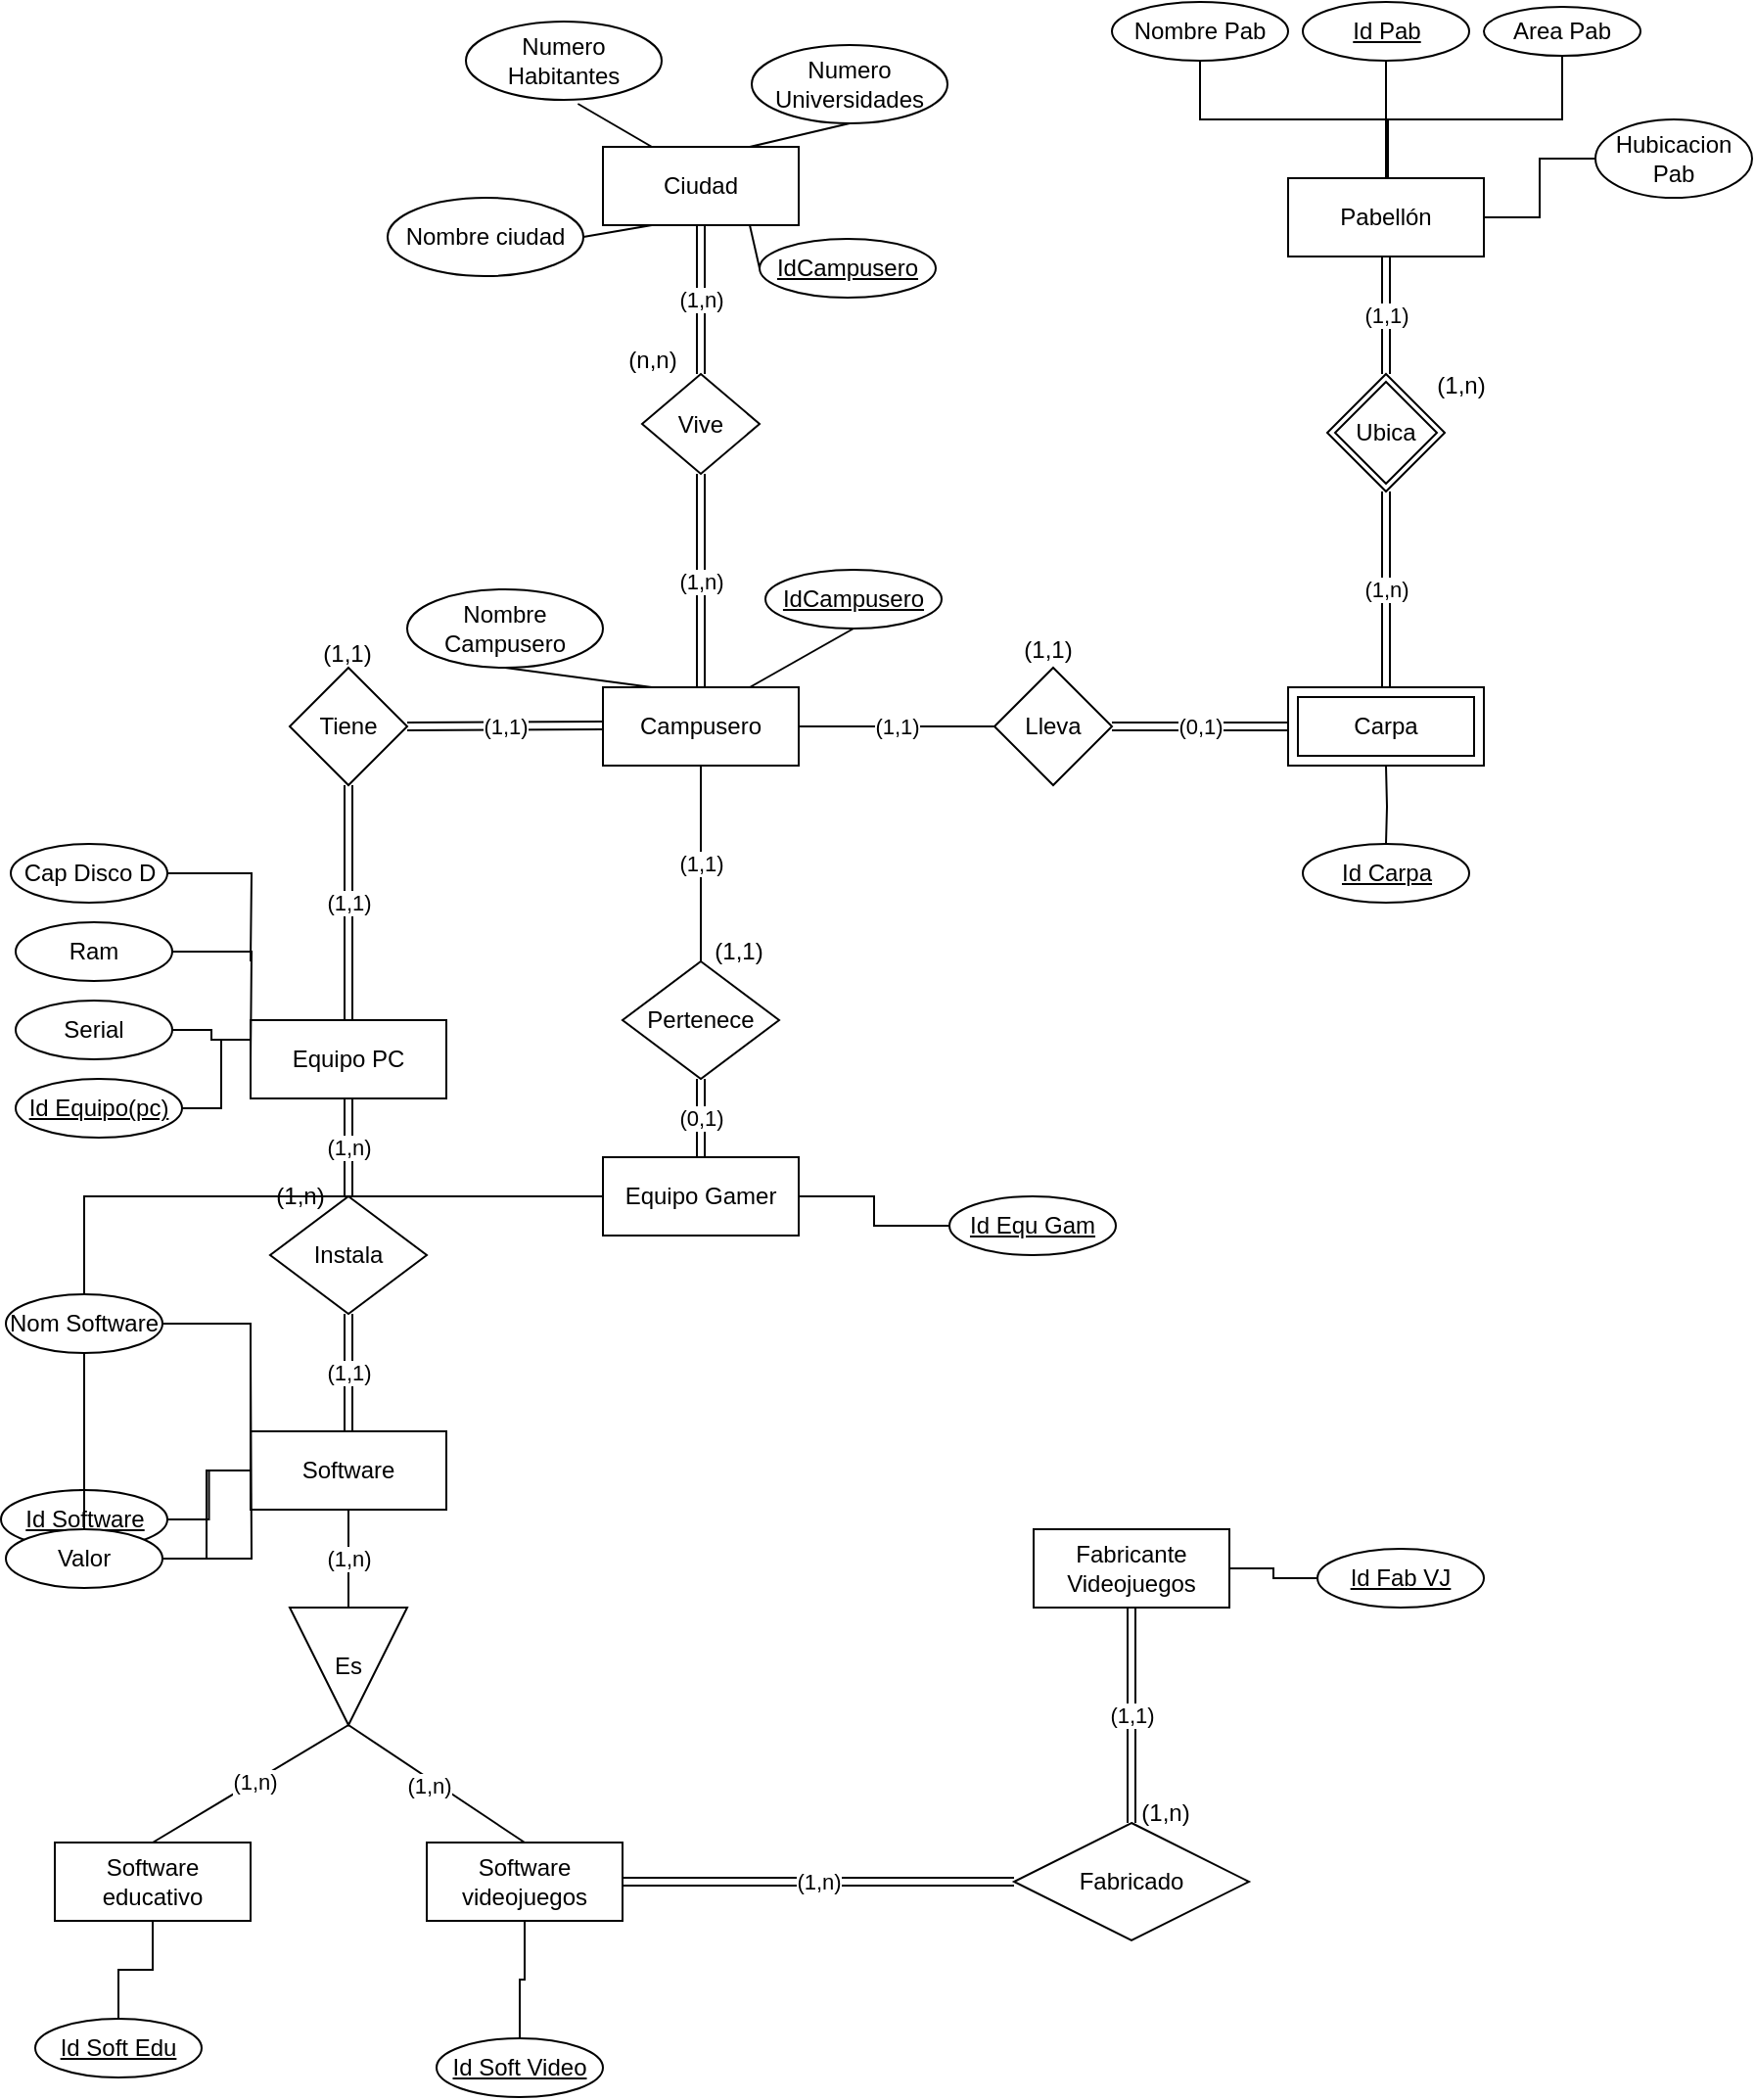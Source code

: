 <mxfile version="24.0.7" type="github">
  <diagram name="Página-1" id="9QIQpxU6GxvaB8XjjUQe">
    <mxGraphModel dx="794" dy="1621" grid="1" gridSize="10" guides="1" tooltips="1" connect="1" arrows="1" fold="1" page="1" pageScale="1" pageWidth="827" pageHeight="1169" math="0" shadow="0">
      <root>
        <mxCell id="0" />
        <mxCell id="1" parent="0" />
        <mxCell id="IAeugJOY2xlaUl9D0Psf-1" value="Campusero" style="whiteSpace=wrap;html=1;align=center;" parent="1" vertex="1">
          <mxGeometry x="320" y="10" width="100" height="40" as="geometry" />
        </mxCell>
        <mxCell id="IAeugJOY2xlaUl9D0Psf-2" value="IdCampusero" style="ellipse;whiteSpace=wrap;html=1;align=center;fontStyle=4;" parent="1" vertex="1">
          <mxGeometry x="403" y="-50" width="90" height="30" as="geometry" />
        </mxCell>
        <mxCell id="IAeugJOY2xlaUl9D0Psf-5" value="Ciudad" style="whiteSpace=wrap;html=1;align=center;" parent="1" vertex="1">
          <mxGeometry x="320" y="-266" width="100" height="40" as="geometry" />
        </mxCell>
        <mxCell id="PIfV7v10c1vEiJRWZTz2-10" value="" style="edgeStyle=orthogonalEdgeStyle;rounded=0;orthogonalLoop=1;jettySize=auto;html=1;strokeColor=default;align=center;verticalAlign=middle;fontFamily=Helvetica;fontSize=11;fontColor=default;labelBackgroundColor=default;endArrow=none;endFill=0;" edge="1" parent="1" source="PIfV7v10c1vEiJRWZTz2-31">
          <mxGeometry relative="1" as="geometry">
            <mxPoint x="52.5" y="425" as="targetPoint" />
          </mxGeometry>
        </mxCell>
        <mxCell id="PIfV7v10c1vEiJRWZTz2-39" style="edgeStyle=orthogonalEdgeStyle;rounded=0;orthogonalLoop=1;jettySize=auto;html=1;strokeColor=default;align=center;verticalAlign=middle;fontFamily=Helvetica;fontSize=11;fontColor=default;labelBackgroundColor=default;endArrow=none;endFill=0;" edge="1" parent="1" source="IAeugJOY2xlaUl9D0Psf-6" target="PIfV7v10c1vEiJRWZTz2-34">
          <mxGeometry relative="1" as="geometry" />
        </mxCell>
        <mxCell id="IAeugJOY2xlaUl9D0Psf-6" value="Equipo Gamer" style="whiteSpace=wrap;html=1;align=center;" parent="1" vertex="1">
          <mxGeometry x="320" y="250" width="100" height="40" as="geometry" />
        </mxCell>
        <mxCell id="PIfV7v10c1vEiJRWZTz2-6" value="" style="edgeStyle=orthogonalEdgeStyle;rounded=0;orthogonalLoop=1;jettySize=auto;html=1;strokeColor=default;align=center;verticalAlign=middle;fontFamily=Helvetica;fontSize=11;fontColor=default;labelBackgroundColor=default;endArrow=none;endFill=0;" edge="1" parent="1" target="PIfV7v10c1vEiJRWZTz2-5">
          <mxGeometry relative="1" as="geometry">
            <mxPoint x="720" y="50" as="sourcePoint" />
          </mxGeometry>
        </mxCell>
        <mxCell id="IAeugJOY2xlaUl9D0Psf-8" value="Pabellón" style="whiteSpace=wrap;html=1;align=center;" parent="1" vertex="1">
          <mxGeometry x="670" y="-250" width="100" height="40" as="geometry" />
        </mxCell>
        <mxCell id="IAeugJOY2xlaUl9D0Psf-9" value="Equipo PC" style="whiteSpace=wrap;html=1;align=center;" parent="1" vertex="1">
          <mxGeometry x="140" y="180" width="100" height="40" as="geometry" />
        </mxCell>
        <mxCell id="IAeugJOY2xlaUl9D0Psf-10" value="Software" style="whiteSpace=wrap;html=1;align=center;" parent="1" vertex="1">
          <mxGeometry x="140" y="390" width="100" height="40" as="geometry" />
        </mxCell>
        <mxCell id="IAeugJOY2xlaUl9D0Psf-11" value="Software educativo" style="whiteSpace=wrap;html=1;align=center;" parent="1" vertex="1">
          <mxGeometry x="40" y="600" width="100" height="40" as="geometry" />
        </mxCell>
        <mxCell id="PIfV7v10c1vEiJRWZTz2-16" value="" style="edgeStyle=orthogonalEdgeStyle;rounded=0;orthogonalLoop=1;jettySize=auto;html=1;strokeColor=default;align=center;verticalAlign=middle;fontFamily=Helvetica;fontSize=11;fontColor=default;labelBackgroundColor=default;endArrow=none;endFill=0;" edge="1" parent="1" source="IAeugJOY2xlaUl9D0Psf-12" target="PIfV7v10c1vEiJRWZTz2-15">
          <mxGeometry relative="1" as="geometry" />
        </mxCell>
        <mxCell id="IAeugJOY2xlaUl9D0Psf-12" value="Software videojuegos" style="whiteSpace=wrap;html=1;align=center;" parent="1" vertex="1">
          <mxGeometry x="230" y="600" width="100" height="40" as="geometry" />
        </mxCell>
        <mxCell id="PIfV7v10c1vEiJRWZTz2-18" value="" style="edgeStyle=orthogonalEdgeStyle;rounded=0;orthogonalLoop=1;jettySize=auto;html=1;strokeColor=default;align=center;verticalAlign=middle;fontFamily=Helvetica;fontSize=11;fontColor=default;labelBackgroundColor=default;endArrow=none;endFill=0;" edge="1" parent="1" source="IAeugJOY2xlaUl9D0Psf-13" target="PIfV7v10c1vEiJRWZTz2-17">
          <mxGeometry relative="1" as="geometry" />
        </mxCell>
        <mxCell id="IAeugJOY2xlaUl9D0Psf-13" value="Fabricante Videojuegos" style="whiteSpace=wrap;html=1;align=center;" parent="1" vertex="1">
          <mxGeometry x="540" y="440" width="100" height="40" as="geometry" />
        </mxCell>
        <mxCell id="IAeugJOY2xlaUl9D0Psf-15" value="Nombre Campusero" style="ellipse;whiteSpace=wrap;html=1;align=center;" parent="1" vertex="1">
          <mxGeometry x="220" y="-40" width="100" height="40" as="geometry" />
        </mxCell>
        <mxCell id="IAeugJOY2xlaUl9D0Psf-16" value="Lleva" style="shape=rhombus;perimeter=rhombusPerimeter;whiteSpace=wrap;html=1;align=center;" parent="1" vertex="1">
          <mxGeometry x="520" width="60" height="60" as="geometry" />
        </mxCell>
        <mxCell id="IAeugJOY2xlaUl9D0Psf-17" value="Tiene" style="shape=rhombus;perimeter=rhombusPerimeter;whiteSpace=wrap;html=1;align=center;" parent="1" vertex="1">
          <mxGeometry x="160" width="60" height="60" as="geometry" />
        </mxCell>
        <mxCell id="IAeugJOY2xlaUl9D0Psf-18" value="Vive" style="shape=rhombus;perimeter=rhombusPerimeter;whiteSpace=wrap;html=1;align=center;" parent="1" vertex="1">
          <mxGeometry x="340" y="-150" width="60" height="51" as="geometry" />
        </mxCell>
        <mxCell id="IAeugJOY2xlaUl9D0Psf-21" value="(1,n)" style="endArrow=none;html=1;rounded=0;exitX=0.5;exitY=0;exitDx=0;exitDy=0;entryX=0.5;entryY=1;entryDx=0;entryDy=0;shape=link;" parent="1" source="IAeugJOY2xlaUl9D0Psf-1" target="IAeugJOY2xlaUl9D0Psf-18" edge="1">
          <mxGeometry relative="1" as="geometry">
            <mxPoint x="330" y="-40" as="sourcePoint" />
            <mxPoint x="490" y="-40" as="targetPoint" />
          </mxGeometry>
        </mxCell>
        <mxCell id="IAeugJOY2xlaUl9D0Psf-22" value="" style="endArrow=none;html=1;rounded=0;exitX=0.5;exitY=1;exitDx=0;exitDy=0;entryX=0.25;entryY=0;entryDx=0;entryDy=0;" parent="1" source="IAeugJOY2xlaUl9D0Psf-15" target="IAeugJOY2xlaUl9D0Psf-1" edge="1">
          <mxGeometry relative="1" as="geometry">
            <mxPoint x="330" y="-40" as="sourcePoint" />
            <mxPoint x="490" y="-40" as="targetPoint" />
          </mxGeometry>
        </mxCell>
        <mxCell id="IAeugJOY2xlaUl9D0Psf-23" value="" style="endArrow=none;html=1;rounded=0;exitX=0.5;exitY=1;exitDx=0;exitDy=0;entryX=0.75;entryY=0;entryDx=0;entryDy=0;" parent="1" source="IAeugJOY2xlaUl9D0Psf-2" target="IAeugJOY2xlaUl9D0Psf-1" edge="1">
          <mxGeometry relative="1" as="geometry">
            <mxPoint x="330" y="-40" as="sourcePoint" />
            <mxPoint x="490" y="-40" as="targetPoint" />
          </mxGeometry>
        </mxCell>
        <mxCell id="IAeugJOY2xlaUl9D0Psf-24" value="(1,n)" style="endArrow=none;html=1;rounded=0;entryX=0.5;entryY=1;entryDx=0;entryDy=0;exitX=0.5;exitY=0;exitDx=0;exitDy=0;shape=link;" parent="1" source="IAeugJOY2xlaUl9D0Psf-18" target="IAeugJOY2xlaUl9D0Psf-5" edge="1">
          <mxGeometry relative="1" as="geometry">
            <mxPoint x="643" y="-236" as="sourcePoint" />
            <mxPoint x="663" y="-136" as="targetPoint" />
          </mxGeometry>
        </mxCell>
        <mxCell id="IAeugJOY2xlaUl9D0Psf-25" value="IdCampusero" style="ellipse;whiteSpace=wrap;html=1;align=center;fontStyle=4;" parent="1" vertex="1">
          <mxGeometry x="400" y="-219" width="90" height="30" as="geometry" />
        </mxCell>
        <mxCell id="IAeugJOY2xlaUl9D0Psf-26" value="Numero Habitantes" style="ellipse;whiteSpace=wrap;html=1;align=center;" parent="1" vertex="1">
          <mxGeometry x="250" y="-330" width="100" height="40" as="geometry" />
        </mxCell>
        <mxCell id="IAeugJOY2xlaUl9D0Psf-27" value="Numero Universidades" style="ellipse;whiteSpace=wrap;html=1;align=center;" parent="1" vertex="1">
          <mxGeometry x="396" y="-318" width="100" height="40" as="geometry" />
        </mxCell>
        <mxCell id="IAeugJOY2xlaUl9D0Psf-28" value="" style="endArrow=none;html=1;rounded=0;exitX=0.572;exitY=1.05;exitDx=0;exitDy=0;exitPerimeter=0;entryX=0.25;entryY=0;entryDx=0;entryDy=0;" parent="1" source="IAeugJOY2xlaUl9D0Psf-26" target="IAeugJOY2xlaUl9D0Psf-5" edge="1">
          <mxGeometry relative="1" as="geometry">
            <mxPoint x="190" y="-66" as="sourcePoint" />
            <mxPoint x="350" y="-66" as="targetPoint" />
          </mxGeometry>
        </mxCell>
        <mxCell id="IAeugJOY2xlaUl9D0Psf-29" value="" style="endArrow=none;html=1;rounded=0;exitX=0.5;exitY=1;exitDx=0;exitDy=0;entryX=0.75;entryY=0;entryDx=0;entryDy=0;" parent="1" source="IAeugJOY2xlaUl9D0Psf-27" target="IAeugJOY2xlaUl9D0Psf-5" edge="1">
          <mxGeometry relative="1" as="geometry">
            <mxPoint x="347" y="-284" as="sourcePoint" />
            <mxPoint x="355" y="-256" as="targetPoint" />
          </mxGeometry>
        </mxCell>
        <mxCell id="IAeugJOY2xlaUl9D0Psf-30" value="" style="endArrow=none;html=1;rounded=0;exitX=0;exitY=0.5;exitDx=0;exitDy=0;entryX=0.75;entryY=1;entryDx=0;entryDy=0;" parent="1" source="IAeugJOY2xlaUl9D0Psf-25" target="IAeugJOY2xlaUl9D0Psf-5" edge="1">
          <mxGeometry relative="1" as="geometry">
            <mxPoint x="470" y="-286" as="sourcePoint" />
            <mxPoint x="405" y="-256" as="targetPoint" />
          </mxGeometry>
        </mxCell>
        <mxCell id="IAeugJOY2xlaUl9D0Psf-31" value="Nombre ciudad" style="ellipse;whiteSpace=wrap;html=1;align=center;" parent="1" vertex="1">
          <mxGeometry x="210" y="-240" width="100" height="40" as="geometry" />
        </mxCell>
        <mxCell id="IAeugJOY2xlaUl9D0Psf-32" value="" style="endArrow=none;html=1;rounded=0;exitX=1;exitY=0.5;exitDx=0;exitDy=0;entryX=0.25;entryY=1;entryDx=0;entryDy=0;" parent="1" source="IAeugJOY2xlaUl9D0Psf-31" target="IAeugJOY2xlaUl9D0Psf-5" edge="1">
          <mxGeometry relative="1" as="geometry">
            <mxPoint x="190" y="-66" as="sourcePoint" />
            <mxPoint x="350" y="-66" as="targetPoint" />
          </mxGeometry>
        </mxCell>
        <mxCell id="IAeugJOY2xlaUl9D0Psf-33" value="(1,1)" style="endArrow=none;html=1;rounded=0;exitX=1;exitY=0.5;exitDx=0;exitDy=0;shape=link;" parent="1" source="IAeugJOY2xlaUl9D0Psf-17" edge="1">
          <mxGeometry relative="1" as="geometry">
            <mxPoint x="160" y="29.5" as="sourcePoint" />
            <mxPoint x="320" y="29.5" as="targetPoint" />
          </mxGeometry>
        </mxCell>
        <mxCell id="IAeugJOY2xlaUl9D0Psf-36" value="(0,1)" style="endArrow=none;html=1;rounded=0;exitX=1;exitY=0.5;exitDx=0;exitDy=0;entryX=0;entryY=0.5;entryDx=0;entryDy=0;shape=link;" parent="1" source="IAeugJOY2xlaUl9D0Psf-16" edge="1">
          <mxGeometry relative="1" as="geometry">
            <mxPoint x="330" y="-120" as="sourcePoint" />
            <mxPoint x="670" y="30" as="targetPoint" />
          </mxGeometry>
        </mxCell>
        <mxCell id="IAeugJOY2xlaUl9D0Psf-37" value="(1,n)" style="endArrow=none;html=1;rounded=0;entryX=0.5;entryY=1;entryDx=0;entryDy=0;exitX=0.5;exitY=0;exitDx=0;exitDy=0;shape=link;" parent="1" edge="1">
          <mxGeometry relative="1" as="geometry">
            <mxPoint x="720" y="10" as="sourcePoint" />
            <mxPoint x="720" y="-90" as="targetPoint" />
          </mxGeometry>
        </mxCell>
        <mxCell id="IAeugJOY2xlaUl9D0Psf-39" value="(1,1)" style="endArrow=none;html=1;rounded=0;entryX=0.5;entryY=0;entryDx=0;entryDy=0;exitX=0.5;exitY=1;exitDx=0;exitDy=0;shape=link;" parent="1" source="IAeugJOY2xlaUl9D0Psf-8" edge="1">
          <mxGeometry relative="1" as="geometry">
            <mxPoint x="330" y="-120" as="sourcePoint" />
            <mxPoint x="720" y="-150" as="targetPoint" />
          </mxGeometry>
        </mxCell>
        <mxCell id="dGaVivf09VnbaBeF62o7-2" value="(1,1)" style="endArrow=none;html=1;rounded=0;exitX=0.5;exitY=1;exitDx=0;exitDy=0;entryX=0.5;entryY=0;entryDx=0;entryDy=0;shape=link;" parent="1" source="IAeugJOY2xlaUl9D0Psf-17" target="IAeugJOY2xlaUl9D0Psf-9" edge="1">
          <mxGeometry relative="1" as="geometry">
            <mxPoint x="330" y="310" as="sourcePoint" />
            <mxPoint x="490" y="310" as="targetPoint" />
          </mxGeometry>
        </mxCell>
        <mxCell id="dGaVivf09VnbaBeF62o7-3" value="Es" style="triangle;whiteSpace=wrap;html=1;dashed=0;direction=south;" parent="1" vertex="1">
          <mxGeometry x="160" y="480" width="60" height="60" as="geometry" />
        </mxCell>
        <mxCell id="dGaVivf09VnbaBeF62o7-4" value="(1,n)" style="endArrow=none;html=1;rounded=0;exitX=0.5;exitY=1;exitDx=0;exitDy=0;entryX=0;entryY=0.5;entryDx=0;entryDy=0;" parent="1" source="IAeugJOY2xlaUl9D0Psf-10" target="dGaVivf09VnbaBeF62o7-3" edge="1">
          <mxGeometry relative="1" as="geometry">
            <mxPoint x="330" y="390" as="sourcePoint" />
            <mxPoint x="490" y="390" as="targetPoint" />
          </mxGeometry>
        </mxCell>
        <mxCell id="dGaVivf09VnbaBeF62o7-5" value="" style="endArrow=none;html=1;rounded=0;exitX=1;exitY=0.5;exitDx=0;exitDy=0;entryX=0.5;entryY=0;entryDx=0;entryDy=0;" parent="1" source="dGaVivf09VnbaBeF62o7-3" target="IAeugJOY2xlaUl9D0Psf-11" edge="1">
          <mxGeometry relative="1" as="geometry">
            <mxPoint x="330" y="390" as="sourcePoint" />
            <mxPoint x="490" y="390" as="targetPoint" />
          </mxGeometry>
        </mxCell>
        <mxCell id="UlEHern2T8lL959tV8uU-9" value="(1,n)" style="edgeLabel;html=1;align=center;verticalAlign=middle;resizable=0;points=[];" connectable="0" vertex="1" parent="dGaVivf09VnbaBeF62o7-5">
          <mxGeometry x="-0.041" relative="1" as="geometry">
            <mxPoint as="offset" />
          </mxGeometry>
        </mxCell>
        <mxCell id="dGaVivf09VnbaBeF62o7-6" value="" style="endArrow=none;html=1;rounded=0;exitX=1;exitY=0.5;exitDx=0;exitDy=0;entryX=0.5;entryY=0;entryDx=0;entryDy=0;" parent="1" edge="1">
          <mxGeometry relative="1" as="geometry">
            <mxPoint x="190" y="540" as="sourcePoint" />
            <mxPoint x="280" y="600" as="targetPoint" />
          </mxGeometry>
        </mxCell>
        <mxCell id="UlEHern2T8lL959tV8uU-10" value="(1,n)" style="edgeLabel;html=1;align=center;verticalAlign=middle;resizable=0;points=[];" connectable="0" vertex="1" parent="dGaVivf09VnbaBeF62o7-6">
          <mxGeometry x="-0.06" y="-3" relative="1" as="geometry">
            <mxPoint as="offset" />
          </mxGeometry>
        </mxCell>
        <mxCell id="dGaVivf09VnbaBeF62o7-8" value="Pertenece" style="shape=rhombus;perimeter=rhombusPerimeter;whiteSpace=wrap;html=1;align=center;" parent="1" vertex="1">
          <mxGeometry x="330" y="150" width="80" height="60" as="geometry" />
        </mxCell>
        <mxCell id="dGaVivf09VnbaBeF62o7-9" value="(1,1)" style="endArrow=none;html=1;rounded=0;exitX=0.5;exitY=1;exitDx=0;exitDy=0;entryX=0.5;entryY=0;entryDx=0;entryDy=0;" parent="1" source="IAeugJOY2xlaUl9D0Psf-1" target="dGaVivf09VnbaBeF62o7-8" edge="1">
          <mxGeometry relative="1" as="geometry">
            <mxPoint x="330" y="310" as="sourcePoint" />
            <mxPoint x="490" y="310" as="targetPoint" />
          </mxGeometry>
        </mxCell>
        <mxCell id="dGaVivf09VnbaBeF62o7-11" value="(0,1)" style="endArrow=none;html=1;rounded=0;exitX=0.5;exitY=1;exitDx=0;exitDy=0;entryX=0.5;entryY=0;entryDx=0;entryDy=0;shape=link;" parent="1" source="dGaVivf09VnbaBeF62o7-8" target="IAeugJOY2xlaUl9D0Psf-6" edge="1">
          <mxGeometry relative="1" as="geometry">
            <mxPoint x="330" y="310" as="sourcePoint" />
            <mxPoint x="490" y="310" as="targetPoint" />
          </mxGeometry>
        </mxCell>
        <mxCell id="dGaVivf09VnbaBeF62o7-12" value="Fabricado" style="shape=rhombus;perimeter=rhombusPerimeter;whiteSpace=wrap;html=1;align=center;" parent="1" vertex="1">
          <mxGeometry x="530" y="590" width="120" height="60" as="geometry" />
        </mxCell>
        <mxCell id="dGaVivf09VnbaBeF62o7-15" value="(1,1)" style="endArrow=none;html=1;rounded=0;entryX=0.5;entryY=1;entryDx=0;entryDy=0;exitX=0.5;exitY=0;exitDx=0;exitDy=0;shape=link;" parent="1" source="dGaVivf09VnbaBeF62o7-12" target="IAeugJOY2xlaUl9D0Psf-13" edge="1">
          <mxGeometry relative="1" as="geometry">
            <mxPoint x="330" y="410" as="sourcePoint" />
            <mxPoint x="490" y="410" as="targetPoint" />
          </mxGeometry>
        </mxCell>
        <mxCell id="dGaVivf09VnbaBeF62o7-16" value="(1,n)" style="endArrow=none;html=1;rounded=0;entryX=0;entryY=0.5;entryDx=0;entryDy=0;shape=link;" parent="1" target="dGaVivf09VnbaBeF62o7-12" edge="1">
          <mxGeometry relative="1" as="geometry">
            <mxPoint x="330" y="620" as="sourcePoint" />
            <mxPoint x="487" y="619.5" as="targetPoint" />
          </mxGeometry>
        </mxCell>
        <mxCell id="PIfV7v10c1vEiJRWZTz2-3" style="edgeStyle=orthogonalEdgeStyle;rounded=0;orthogonalLoop=1;jettySize=auto;html=1;entryX=0;entryY=0.25;entryDx=0;entryDy=0;endArrow=none;endFill=0;" edge="1" parent="1" source="PIfV7v10c1vEiJRWZTz2-1" target="IAeugJOY2xlaUl9D0Psf-9">
          <mxGeometry relative="1" as="geometry" />
        </mxCell>
        <mxCell id="PIfV7v10c1vEiJRWZTz2-1" value="Serial" style="ellipse;whiteSpace=wrap;html=1;align=center;" vertex="1" parent="1">
          <mxGeometry x="20" y="170" width="80" height="30" as="geometry" />
        </mxCell>
        <mxCell id="PIfV7v10c1vEiJRWZTz2-4" style="edgeStyle=orthogonalEdgeStyle;rounded=0;orthogonalLoop=1;jettySize=auto;html=1;entryX=0;entryY=0.25;entryDx=0;entryDy=0;endArrow=none;endFill=0;" edge="1" parent="1" source="PIfV7v10c1vEiJRWZTz2-2" target="IAeugJOY2xlaUl9D0Psf-9">
          <mxGeometry relative="1" as="geometry" />
        </mxCell>
        <mxCell id="PIfV7v10c1vEiJRWZTz2-2" value="Id Equipo(pc)" style="ellipse;whiteSpace=wrap;html=1;align=center;fontStyle=4;" vertex="1" parent="1">
          <mxGeometry x="20" y="210" width="85" height="30" as="geometry" />
        </mxCell>
        <mxCell id="PIfV7v10c1vEiJRWZTz2-5" value="Id Carpa" style="ellipse;whiteSpace=wrap;html=1;align=center;fontStyle=4;" vertex="1" parent="1">
          <mxGeometry x="677.5" y="90" width="85" height="30" as="geometry" />
        </mxCell>
        <mxCell id="PIfV7v10c1vEiJRWZTz2-8" value="" style="edgeStyle=orthogonalEdgeStyle;rounded=0;orthogonalLoop=1;jettySize=auto;html=1;strokeColor=default;align=center;verticalAlign=middle;fontFamily=Helvetica;fontSize=11;fontColor=default;labelBackgroundColor=default;endArrow=none;endFill=0;" edge="1" parent="1" source="PIfV7v10c1vEiJRWZTz2-7" target="IAeugJOY2xlaUl9D0Psf-8">
          <mxGeometry relative="1" as="geometry" />
        </mxCell>
        <mxCell id="PIfV7v10c1vEiJRWZTz2-7" value="Id Pab" style="ellipse;whiteSpace=wrap;html=1;align=center;fontStyle=4;" vertex="1" parent="1">
          <mxGeometry x="677.5" y="-340" width="85" height="30" as="geometry" />
        </mxCell>
        <mxCell id="PIfV7v10c1vEiJRWZTz2-12" value="" style="edgeStyle=orthogonalEdgeStyle;rounded=0;orthogonalLoop=1;jettySize=auto;html=1;strokeColor=default;align=center;verticalAlign=middle;fontFamily=Helvetica;fontSize=11;fontColor=default;labelBackgroundColor=default;endArrow=none;endFill=0;" edge="1" parent="1" source="PIfV7v10c1vEiJRWZTz2-11" target="IAeugJOY2xlaUl9D0Psf-10">
          <mxGeometry relative="1" as="geometry" />
        </mxCell>
        <mxCell id="PIfV7v10c1vEiJRWZTz2-11" value="Id Software" style="ellipse;whiteSpace=wrap;html=1;align=center;fontStyle=4;" vertex="1" parent="1">
          <mxGeometry x="12.5" y="420" width="85" height="30" as="geometry" />
        </mxCell>
        <mxCell id="PIfV7v10c1vEiJRWZTz2-14" value="" style="edgeStyle=orthogonalEdgeStyle;rounded=0;orthogonalLoop=1;jettySize=auto;html=1;strokeColor=default;align=center;verticalAlign=middle;fontFamily=Helvetica;fontSize=11;fontColor=default;labelBackgroundColor=default;endArrow=none;endFill=0;" edge="1" parent="1" source="PIfV7v10c1vEiJRWZTz2-13" target="IAeugJOY2xlaUl9D0Psf-11">
          <mxGeometry relative="1" as="geometry" />
        </mxCell>
        <mxCell id="PIfV7v10c1vEiJRWZTz2-13" value="Id Soft Edu" style="ellipse;whiteSpace=wrap;html=1;align=center;fontStyle=4;" vertex="1" parent="1">
          <mxGeometry x="30" y="690" width="85" height="30" as="geometry" />
        </mxCell>
        <mxCell id="PIfV7v10c1vEiJRWZTz2-15" value="Id Soft Video" style="ellipse;whiteSpace=wrap;html=1;align=center;fontStyle=4;" vertex="1" parent="1">
          <mxGeometry x="235" y="700" width="85" height="30" as="geometry" />
        </mxCell>
        <mxCell id="PIfV7v10c1vEiJRWZTz2-17" value="Id Fab VJ" style="ellipse;whiteSpace=wrap;html=1;align=center;fontStyle=4;" vertex="1" parent="1">
          <mxGeometry x="685" y="450" width="85" height="30" as="geometry" />
        </mxCell>
        <mxCell id="IAeugJOY2xlaUl9D0Psf-51" value="Carpa" style="shape=ext;margin=3;double=1;whiteSpace=wrap;html=1;align=center;" vertex="1" parent="1">
          <mxGeometry x="670" y="10" width="100" height="40" as="geometry" />
        </mxCell>
        <mxCell id="PIfV7v10c1vEiJRWZTz2-22" style="edgeStyle=orthogonalEdgeStyle;rounded=0;orthogonalLoop=1;jettySize=auto;html=1;strokeColor=default;align=center;verticalAlign=middle;fontFamily=Helvetica;fontSize=11;fontColor=default;labelBackgroundColor=default;endArrow=none;endFill=0;" edge="1" parent="1" source="PIfV7v10c1vEiJRWZTz2-19" target="IAeugJOY2xlaUl9D0Psf-8">
          <mxGeometry relative="1" as="geometry" />
        </mxCell>
        <mxCell id="IAeugJOY2xlaUl9D0Psf-52" value="Ubica" style="shape=rhombus;double=1;perimeter=rhombusPerimeter;whiteSpace=wrap;html=1;align=center;" vertex="1" parent="1">
          <mxGeometry x="690" y="-150" width="60" height="60" as="geometry" />
        </mxCell>
        <mxCell id="PIfV7v10c1vEiJRWZTz2-19" value="Nombre Pab" style="ellipse;whiteSpace=wrap;html=1;align=center;" vertex="1" parent="1">
          <mxGeometry x="580" y="-340" width="90" height="30" as="geometry" />
        </mxCell>
        <mxCell id="IAeugJOY2xlaUl9D0Psf-54" value="(1,1)" style="endArrow=none;html=1;rounded=0;exitX=1;exitY=0.5;exitDx=0;exitDy=0;entryX=0;entryY=0.5;entryDx=0;entryDy=0;" edge="1" parent="1" source="IAeugJOY2xlaUl9D0Psf-1" target="IAeugJOY2xlaUl9D0Psf-16">
          <mxGeometry relative="1" as="geometry">
            <mxPoint x="400" y="-10" as="sourcePoint" />
            <mxPoint x="560" y="-10" as="targetPoint" />
          </mxGeometry>
        </mxCell>
        <mxCell id="PIfV7v10c1vEiJRWZTz2-23" style="edgeStyle=orthogonalEdgeStyle;rounded=0;orthogonalLoop=1;jettySize=auto;html=1;strokeColor=default;align=center;verticalAlign=middle;fontFamily=Helvetica;fontSize=11;fontColor=default;labelBackgroundColor=default;endArrow=none;endFill=0;" edge="1" parent="1" source="PIfV7v10c1vEiJRWZTz2-20">
          <mxGeometry relative="1" as="geometry">
            <mxPoint x="720" y="-250" as="targetPoint" />
            <Array as="points">
              <mxPoint x="810" y="-280" />
              <mxPoint x="721" y="-280" />
            </Array>
          </mxGeometry>
        </mxCell>
        <mxCell id="IAeugJOY2xlaUl9D0Psf-55" value="Instala" style="shape=rhombus;perimeter=rhombusPerimeter;whiteSpace=wrap;html=1;align=center;" vertex="1" parent="1">
          <mxGeometry x="150" y="270" width="80" height="60" as="geometry" />
        </mxCell>
        <mxCell id="PIfV7v10c1vEiJRWZTz2-20" value="Area Pab" style="ellipse;whiteSpace=wrap;html=1;align=center;" vertex="1" parent="1">
          <mxGeometry x="770" y="-337.5" width="80" height="25" as="geometry" />
        </mxCell>
        <mxCell id="IAeugJOY2xlaUl9D0Psf-57" value="(1,1)" style="endArrow=none;html=1;rounded=0;exitX=0.5;exitY=1;exitDx=0;exitDy=0;entryX=0.5;entryY=0;entryDx=0;entryDy=0;shape=link;" edge="1" parent="1" source="IAeugJOY2xlaUl9D0Psf-55" target="IAeugJOY2xlaUl9D0Psf-10">
          <mxGeometry relative="1" as="geometry">
            <mxPoint x="400" y="470" as="sourcePoint" />
            <mxPoint x="190" y="380" as="targetPoint" />
          </mxGeometry>
        </mxCell>
        <mxCell id="PIfV7v10c1vEiJRWZTz2-24" style="edgeStyle=orthogonalEdgeStyle;rounded=0;orthogonalLoop=1;jettySize=auto;html=1;entryX=1;entryY=0.5;entryDx=0;entryDy=0;strokeColor=default;align=center;verticalAlign=middle;fontFamily=Helvetica;fontSize=11;fontColor=default;labelBackgroundColor=default;endArrow=none;endFill=0;" edge="1" parent="1" source="PIfV7v10c1vEiJRWZTz2-21" target="IAeugJOY2xlaUl9D0Psf-8">
          <mxGeometry relative="1" as="geometry" />
        </mxCell>
        <mxCell id="IAeugJOY2xlaUl9D0Psf-59" value="(1,n)" style="endArrow=none;html=1;rounded=0;exitX=0.5;exitY=1;exitDx=0;exitDy=0;entryX=0.5;entryY=0;entryDx=0;entryDy=0;shape=link;" edge="1" parent="1" source="IAeugJOY2xlaUl9D0Psf-9" target="IAeugJOY2xlaUl9D0Psf-55">
          <mxGeometry relative="1" as="geometry">
            <mxPoint x="400" y="470" as="sourcePoint" />
            <mxPoint x="560" y="470" as="targetPoint" />
          </mxGeometry>
        </mxCell>
        <mxCell id="PIfV7v10c1vEiJRWZTz2-21" value="Hubicacion Pab" style="ellipse;whiteSpace=wrap;html=1;align=center;" vertex="1" parent="1">
          <mxGeometry x="827" y="-280" width="80" height="40" as="geometry" />
        </mxCell>
        <mxCell id="PIfV7v10c1vEiJRWZTz2-27" style="edgeStyle=orthogonalEdgeStyle;rounded=0;orthogonalLoop=1;jettySize=auto;html=1;strokeColor=default;align=center;verticalAlign=middle;fontFamily=Helvetica;fontSize=11;fontColor=default;labelBackgroundColor=default;endArrow=none;endFill=0;" edge="1" parent="1" source="PIfV7v10c1vEiJRWZTz2-25">
          <mxGeometry relative="1" as="geometry">
            <mxPoint x="140" y="200" as="targetPoint" />
          </mxGeometry>
        </mxCell>
        <mxCell id="PIfV7v10c1vEiJRWZTz2-25" value="Ram" style="ellipse;whiteSpace=wrap;html=1;align=center;" vertex="1" parent="1">
          <mxGeometry x="20" y="130" width="80" height="30" as="geometry" />
        </mxCell>
        <mxCell id="PIfV7v10c1vEiJRWZTz2-28" style="edgeStyle=orthogonalEdgeStyle;rounded=0;orthogonalLoop=1;jettySize=auto;html=1;strokeColor=default;align=center;verticalAlign=middle;fontFamily=Helvetica;fontSize=11;fontColor=default;labelBackgroundColor=default;endArrow=none;endFill=0;" edge="1" parent="1" source="PIfV7v10c1vEiJRWZTz2-26">
          <mxGeometry relative="1" as="geometry">
            <mxPoint x="140" y="150" as="targetPoint" />
          </mxGeometry>
        </mxCell>
        <mxCell id="PIfV7v10c1vEiJRWZTz2-26" value="Cap Disco D" style="ellipse;whiteSpace=wrap;html=1;align=center;" vertex="1" parent="1">
          <mxGeometry x="17.5" y="90" width="80" height="30" as="geometry" />
        </mxCell>
        <mxCell id="PIfV7v10c1vEiJRWZTz2-33" style="edgeStyle=orthogonalEdgeStyle;rounded=0;orthogonalLoop=1;jettySize=auto;html=1;strokeColor=default;align=center;verticalAlign=middle;fontFamily=Helvetica;fontSize=11;fontColor=default;labelBackgroundColor=default;endArrow=none;endFill=0;" edge="1" parent="1" source="PIfV7v10c1vEiJRWZTz2-31">
          <mxGeometry relative="1" as="geometry">
            <mxPoint x="140" y="350" as="targetPoint" />
          </mxGeometry>
        </mxCell>
        <mxCell id="PIfV7v10c1vEiJRWZTz2-34" value="Id Equ Gam" style="ellipse;whiteSpace=wrap;html=1;align=center;fontStyle=4;" vertex="1" parent="1">
          <mxGeometry x="497" y="270" width="85" height="30" as="geometry" />
        </mxCell>
        <mxCell id="PIfV7v10c1vEiJRWZTz2-35" value="" style="edgeStyle=orthogonalEdgeStyle;rounded=0;orthogonalLoop=1;jettySize=auto;html=1;strokeColor=default;align=center;verticalAlign=middle;fontFamily=Helvetica;fontSize=11;fontColor=default;labelBackgroundColor=default;endArrow=none;endFill=0;" edge="1" parent="1" source="IAeugJOY2xlaUl9D0Psf-6" target="PIfV7v10c1vEiJRWZTz2-29">
          <mxGeometry relative="1" as="geometry">
            <mxPoint x="320" y="270" as="sourcePoint" />
            <mxPoint x="53" y="425" as="targetPoint" />
          </mxGeometry>
        </mxCell>
        <mxCell id="PIfV7v10c1vEiJRWZTz2-37" style="edgeStyle=orthogonalEdgeStyle;rounded=0;orthogonalLoop=1;jettySize=auto;html=1;entryX=0;entryY=0;entryDx=0;entryDy=0;strokeColor=default;align=center;verticalAlign=middle;fontFamily=Helvetica;fontSize=11;fontColor=default;labelBackgroundColor=default;endArrow=none;endFill=0;" edge="1" parent="1" source="PIfV7v10c1vEiJRWZTz2-29" target="IAeugJOY2xlaUl9D0Psf-10">
          <mxGeometry relative="1" as="geometry" />
        </mxCell>
        <mxCell id="PIfV7v10c1vEiJRWZTz2-29" value="Nom Software" style="ellipse;whiteSpace=wrap;html=1;align=center;" vertex="1" parent="1">
          <mxGeometry x="15" y="320" width="80" height="30" as="geometry" />
        </mxCell>
        <mxCell id="PIfV7v10c1vEiJRWZTz2-36" value="" style="edgeStyle=orthogonalEdgeStyle;rounded=0;orthogonalLoop=1;jettySize=auto;html=1;strokeColor=default;align=center;verticalAlign=middle;fontFamily=Helvetica;fontSize=11;fontColor=default;labelBackgroundColor=default;endArrow=none;endFill=0;" edge="1" parent="1" source="PIfV7v10c1vEiJRWZTz2-29" target="PIfV7v10c1vEiJRWZTz2-31">
          <mxGeometry relative="1" as="geometry">
            <mxPoint x="55" y="350" as="sourcePoint" />
            <mxPoint x="53" y="425" as="targetPoint" />
          </mxGeometry>
        </mxCell>
        <mxCell id="PIfV7v10c1vEiJRWZTz2-38" style="edgeStyle=orthogonalEdgeStyle;rounded=0;orthogonalLoop=1;jettySize=auto;html=1;entryX=0;entryY=0.5;entryDx=0;entryDy=0;strokeColor=default;align=center;verticalAlign=middle;fontFamily=Helvetica;fontSize=11;fontColor=default;labelBackgroundColor=default;endArrow=none;endFill=0;" edge="1" parent="1" source="PIfV7v10c1vEiJRWZTz2-31" target="IAeugJOY2xlaUl9D0Psf-10">
          <mxGeometry relative="1" as="geometry" />
        </mxCell>
        <mxCell id="PIfV7v10c1vEiJRWZTz2-31" value="Valor" style="ellipse;whiteSpace=wrap;html=1;align=center;" vertex="1" parent="1">
          <mxGeometry x="15" y="440" width="80" height="30" as="geometry" />
        </mxCell>
        <mxCell id="UlEHern2T8lL959tV8uU-1" value="(n,n)" style="text;html=1;align=center;verticalAlign=middle;resizable=0;points=[];autosize=1;strokeColor=none;fillColor=none;" vertex="1" parent="1">
          <mxGeometry x="320" y="-172" width="50" height="30" as="geometry" />
        </mxCell>
        <mxCell id="UlEHern2T8lL959tV8uU-2" value="(1,n)" style="text;html=1;align=center;verticalAlign=middle;resizable=0;points=[];autosize=1;strokeColor=none;fillColor=none;" vertex="1" parent="1">
          <mxGeometry x="733" y="-159" width="50" height="30" as="geometry" />
        </mxCell>
        <mxCell id="UlEHern2T8lL959tV8uU-3" value="(1,1)" style="text;html=1;align=center;verticalAlign=middle;resizable=0;points=[];autosize=1;strokeColor=none;fillColor=none;" vertex="1" parent="1">
          <mxGeometry x="522" y="-24" width="50" height="30" as="geometry" />
        </mxCell>
        <mxCell id="UlEHern2T8lL959tV8uU-5" value="(1,1)" style="text;html=1;align=center;verticalAlign=middle;resizable=0;points=[];autosize=1;strokeColor=none;fillColor=none;" vertex="1" parent="1">
          <mxGeometry x="164" y="-22" width="50" height="30" as="geometry" />
        </mxCell>
        <mxCell id="UlEHern2T8lL959tV8uU-6" value="(1,n)" style="text;html=1;align=center;verticalAlign=middle;resizable=0;points=[];autosize=1;strokeColor=none;fillColor=none;" vertex="1" parent="1">
          <mxGeometry x="140" y="255" width="50" height="30" as="geometry" />
        </mxCell>
        <mxCell id="UlEHern2T8lL959tV8uU-7" value="(1,1)" style="text;html=1;align=center;verticalAlign=middle;resizable=0;points=[];autosize=1;strokeColor=none;fillColor=none;" vertex="1" parent="1">
          <mxGeometry x="364" y="130" width="50" height="30" as="geometry" />
        </mxCell>
        <mxCell id="UlEHern2T8lL959tV8uU-8" value="(1,n)" style="text;html=1;align=center;verticalAlign=middle;resizable=0;points=[];autosize=1;strokeColor=none;fillColor=none;" vertex="1" parent="1">
          <mxGeometry x="582" y="570" width="50" height="30" as="geometry" />
        </mxCell>
      </root>
    </mxGraphModel>
  </diagram>
</mxfile>
